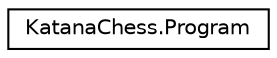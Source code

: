 digraph "Graphical Class Hierarchy"
{
  edge [fontname="Helvetica",fontsize="10",labelfontname="Helvetica",labelfontsize="10"];
  node [fontname="Helvetica",fontsize="10",shape=record];
  rankdir="LR";
  Node1 [label="KatanaChess.Program",height=0.2,width=0.4,color="black", fillcolor="white", style="filled",URL="$class_katana_chess_1_1_program.html"];
}
